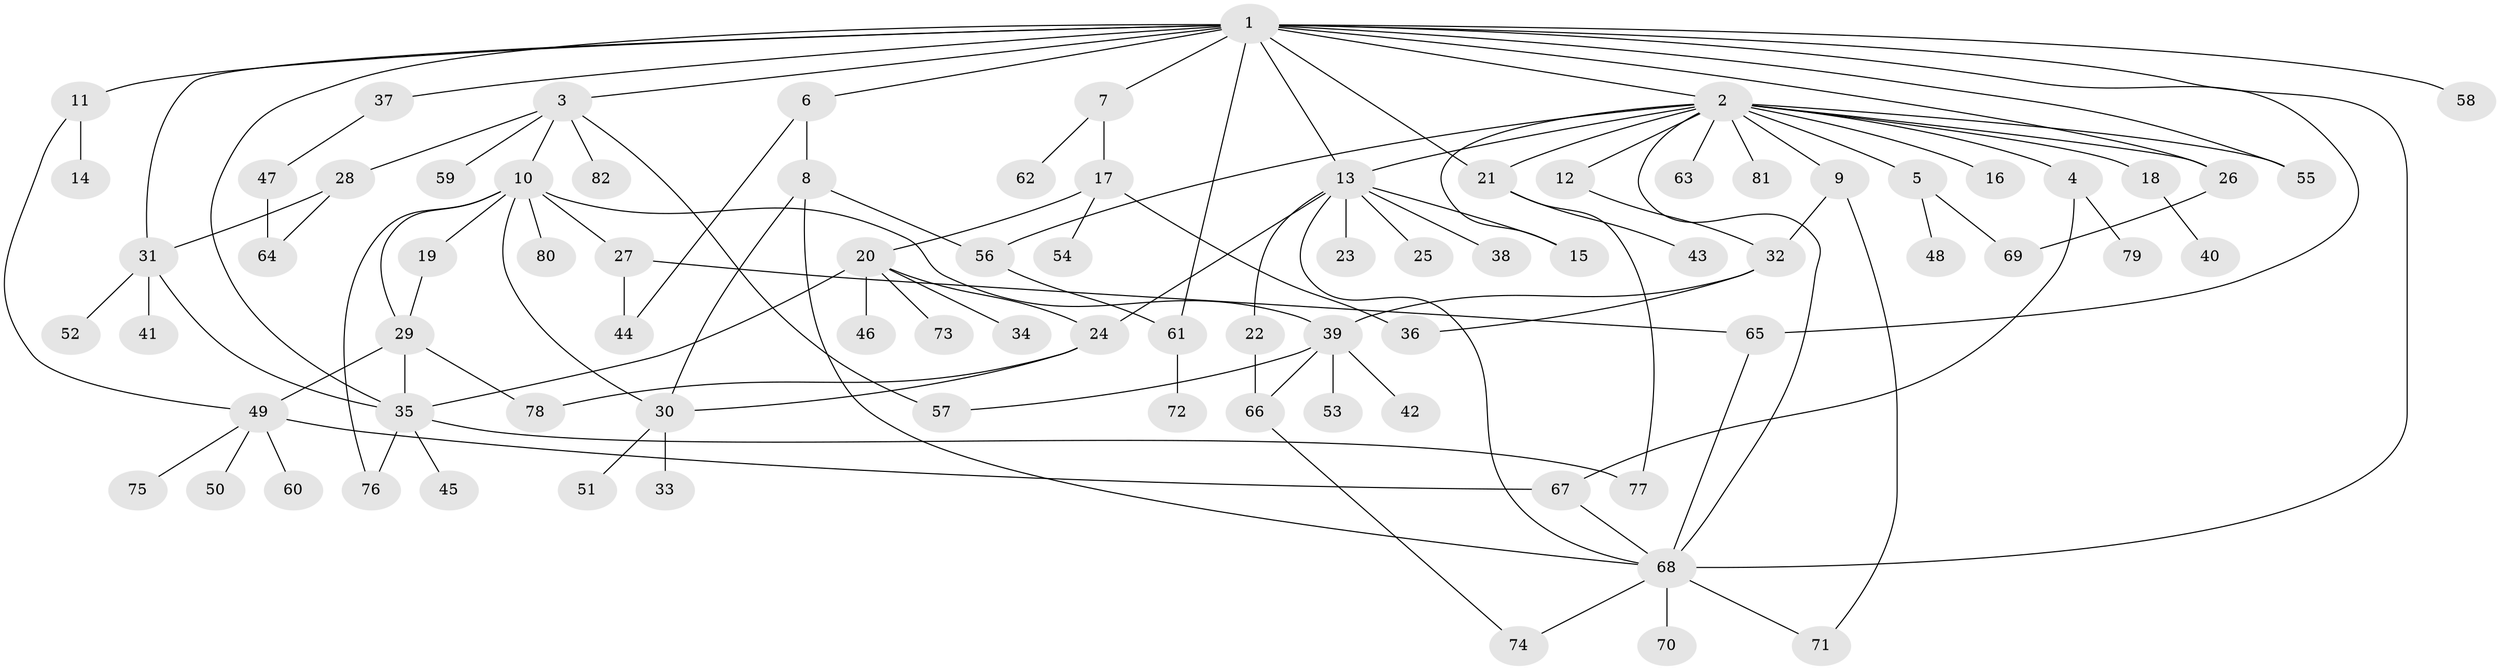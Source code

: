 // Generated by graph-tools (version 1.1) at 2025/35/03/09/25 02:35:46]
// undirected, 82 vertices, 117 edges
graph export_dot {
graph [start="1"]
  node [color=gray90,style=filled];
  1;
  2;
  3;
  4;
  5;
  6;
  7;
  8;
  9;
  10;
  11;
  12;
  13;
  14;
  15;
  16;
  17;
  18;
  19;
  20;
  21;
  22;
  23;
  24;
  25;
  26;
  27;
  28;
  29;
  30;
  31;
  32;
  33;
  34;
  35;
  36;
  37;
  38;
  39;
  40;
  41;
  42;
  43;
  44;
  45;
  46;
  47;
  48;
  49;
  50;
  51;
  52;
  53;
  54;
  55;
  56;
  57;
  58;
  59;
  60;
  61;
  62;
  63;
  64;
  65;
  66;
  67;
  68;
  69;
  70;
  71;
  72;
  73;
  74;
  75;
  76;
  77;
  78;
  79;
  80;
  81;
  82;
  1 -- 2;
  1 -- 3;
  1 -- 6;
  1 -- 7;
  1 -- 11;
  1 -- 13;
  1 -- 21;
  1 -- 26;
  1 -- 31;
  1 -- 35;
  1 -- 37;
  1 -- 55;
  1 -- 58;
  1 -- 61;
  1 -- 65;
  1 -- 68;
  2 -- 4;
  2 -- 5;
  2 -- 9;
  2 -- 12;
  2 -- 13;
  2 -- 15;
  2 -- 16;
  2 -- 18;
  2 -- 21;
  2 -- 26;
  2 -- 55;
  2 -- 56;
  2 -- 63;
  2 -- 68;
  2 -- 81;
  3 -- 10;
  3 -- 28;
  3 -- 57;
  3 -- 59;
  3 -- 82;
  4 -- 67;
  4 -- 79;
  5 -- 48;
  5 -- 69;
  6 -- 8;
  6 -- 44;
  7 -- 17;
  7 -- 62;
  8 -- 30;
  8 -- 56;
  8 -- 68;
  9 -- 32;
  9 -- 71;
  10 -- 19;
  10 -- 27;
  10 -- 29;
  10 -- 30;
  10 -- 39;
  10 -- 76;
  10 -- 80;
  11 -- 14;
  11 -- 49;
  12 -- 32;
  13 -- 15;
  13 -- 22;
  13 -- 23;
  13 -- 24;
  13 -- 25;
  13 -- 38;
  13 -- 68;
  17 -- 20;
  17 -- 36;
  17 -- 54;
  18 -- 40;
  19 -- 29;
  20 -- 24;
  20 -- 34;
  20 -- 35;
  20 -- 46;
  20 -- 73;
  21 -- 43;
  21 -- 77;
  22 -- 66;
  24 -- 30;
  24 -- 78;
  26 -- 69;
  27 -- 44;
  27 -- 65;
  28 -- 31;
  28 -- 64;
  29 -- 35;
  29 -- 49;
  29 -- 78;
  30 -- 33;
  30 -- 51;
  31 -- 35;
  31 -- 41;
  31 -- 52;
  32 -- 36;
  32 -- 39;
  35 -- 45;
  35 -- 76;
  35 -- 77;
  37 -- 47;
  39 -- 42;
  39 -- 53;
  39 -- 57;
  39 -- 66;
  47 -- 64;
  49 -- 50;
  49 -- 60;
  49 -- 67;
  49 -- 75;
  56 -- 61;
  61 -- 72;
  65 -- 68;
  66 -- 74;
  67 -- 68;
  68 -- 70;
  68 -- 71;
  68 -- 74;
}
